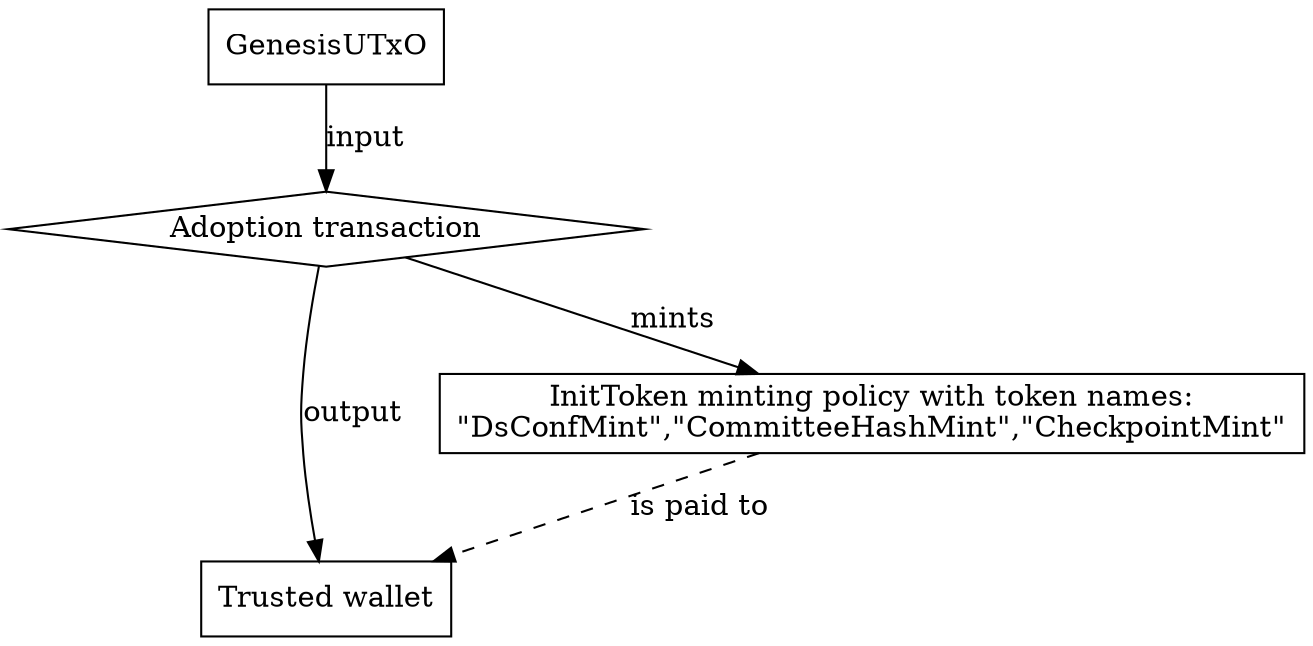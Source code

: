 strict digraph {
  node [shape=record]
  graph [nodesep="0.5", ranksep="0.5"]

  genesisUTxO [ label = "GenesisUTxO" ];
  transaction [ label = "Adoption transaction", shape=diamond ];
  trustedWallet [ label = "Trusted wallet"];
  initToken [ label = "InitToken minting policy with token names:\n\"DsConfMint\",\"CommitteeHashMint\",\"CheckpointMint\""];

  genesisUTxO -> transaction [ label = "input"];
  transaction -> initToken [ label = "mints" ];
  transaction -> trustedWallet [ label = "output" ];
  initToken -> trustedWallet [ label = "is paid to", style=dashed ]
}
